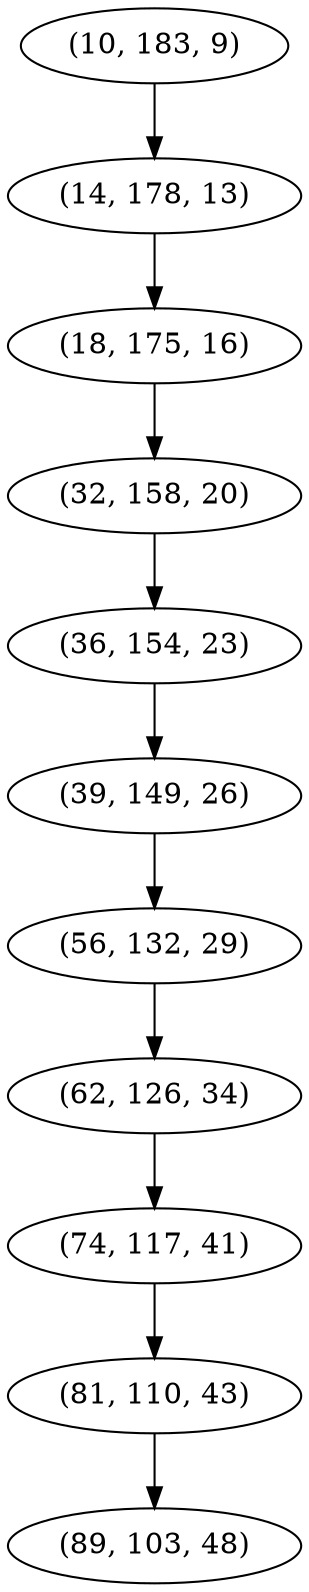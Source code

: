 digraph tree {
    "(10, 183, 9)";
    "(14, 178, 13)";
    "(18, 175, 16)";
    "(32, 158, 20)";
    "(36, 154, 23)";
    "(39, 149, 26)";
    "(56, 132, 29)";
    "(62, 126, 34)";
    "(74, 117, 41)";
    "(81, 110, 43)";
    "(89, 103, 48)";
    "(10, 183, 9)" -> "(14, 178, 13)";
    "(14, 178, 13)" -> "(18, 175, 16)";
    "(18, 175, 16)" -> "(32, 158, 20)";
    "(32, 158, 20)" -> "(36, 154, 23)";
    "(36, 154, 23)" -> "(39, 149, 26)";
    "(39, 149, 26)" -> "(56, 132, 29)";
    "(56, 132, 29)" -> "(62, 126, 34)";
    "(62, 126, 34)" -> "(74, 117, 41)";
    "(74, 117, 41)" -> "(81, 110, 43)";
    "(81, 110, 43)" -> "(89, 103, 48)";
}
